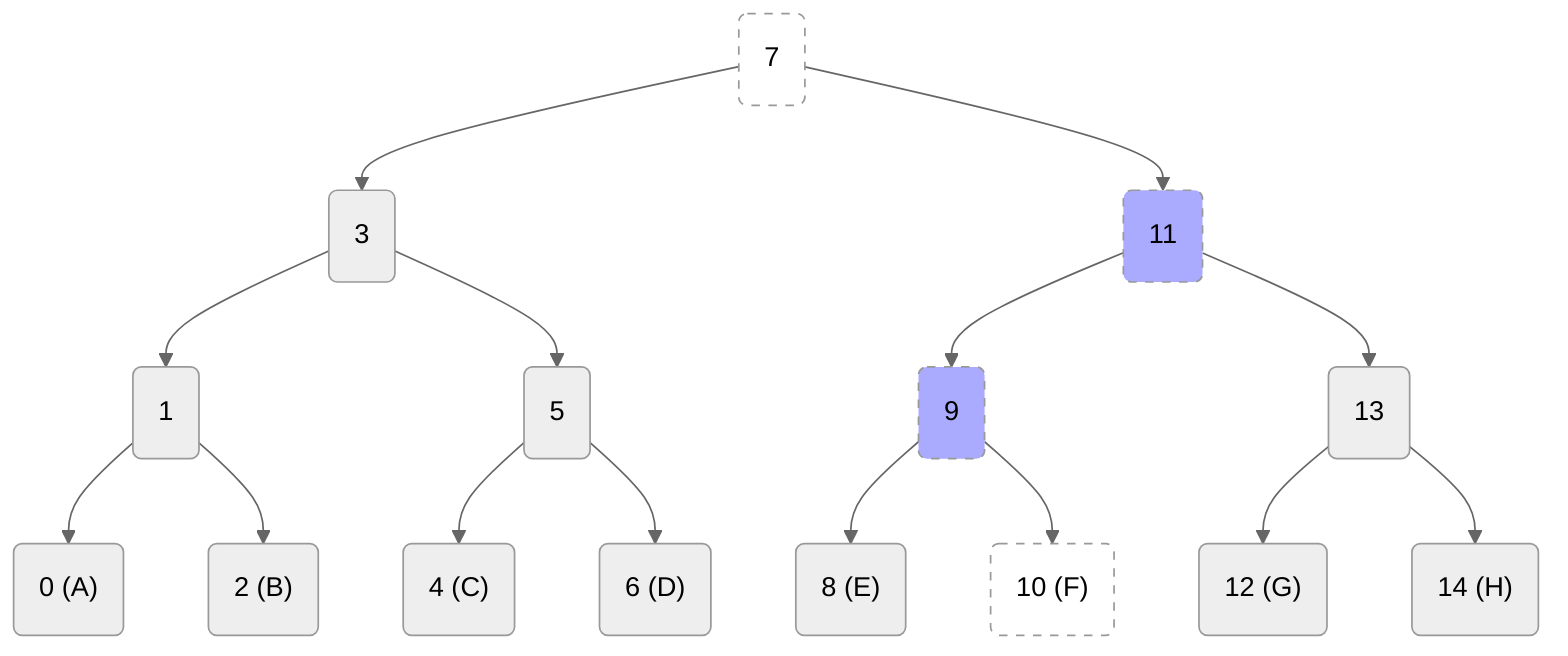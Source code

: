 %%{ init: { "theme": "neutral" } }%%

graph TD;
    N0("0 (A)")
    N1("1")
    N2("2 (B)")
    N3("3")
    N4("4 (C)")
    N5("5")
    N6("6 (D)")
    N7("7")
    N8("8 (E)")
    N9("9")
    N10("10 (F)")
    N11("11")
    N12("12 (G)")
    N13("13")
    N14("14 (H)")
    
    N7 --> N3
    N7 --> N11
    
    N3 --> N1
    N3 --> N5
    N11 --> N9
    N11 --> N13

    N1 --> N0
    N1 --> N2
    N5 --> N4
    N5 --> N6
    N9 --> N8
    N9 --> N10
    N13 --> N12
    N13 --> N14

    style N10 fill:#ffffff,stroke-dasharray: 5 5
    style N9 fill:#aaaaff,stroke-dasharray: 5 5
    style N11 fill:#aaaaff,stroke-dasharray: 5 5
    style N7 fill:#ffffff,stroke-dasharray: 5 5